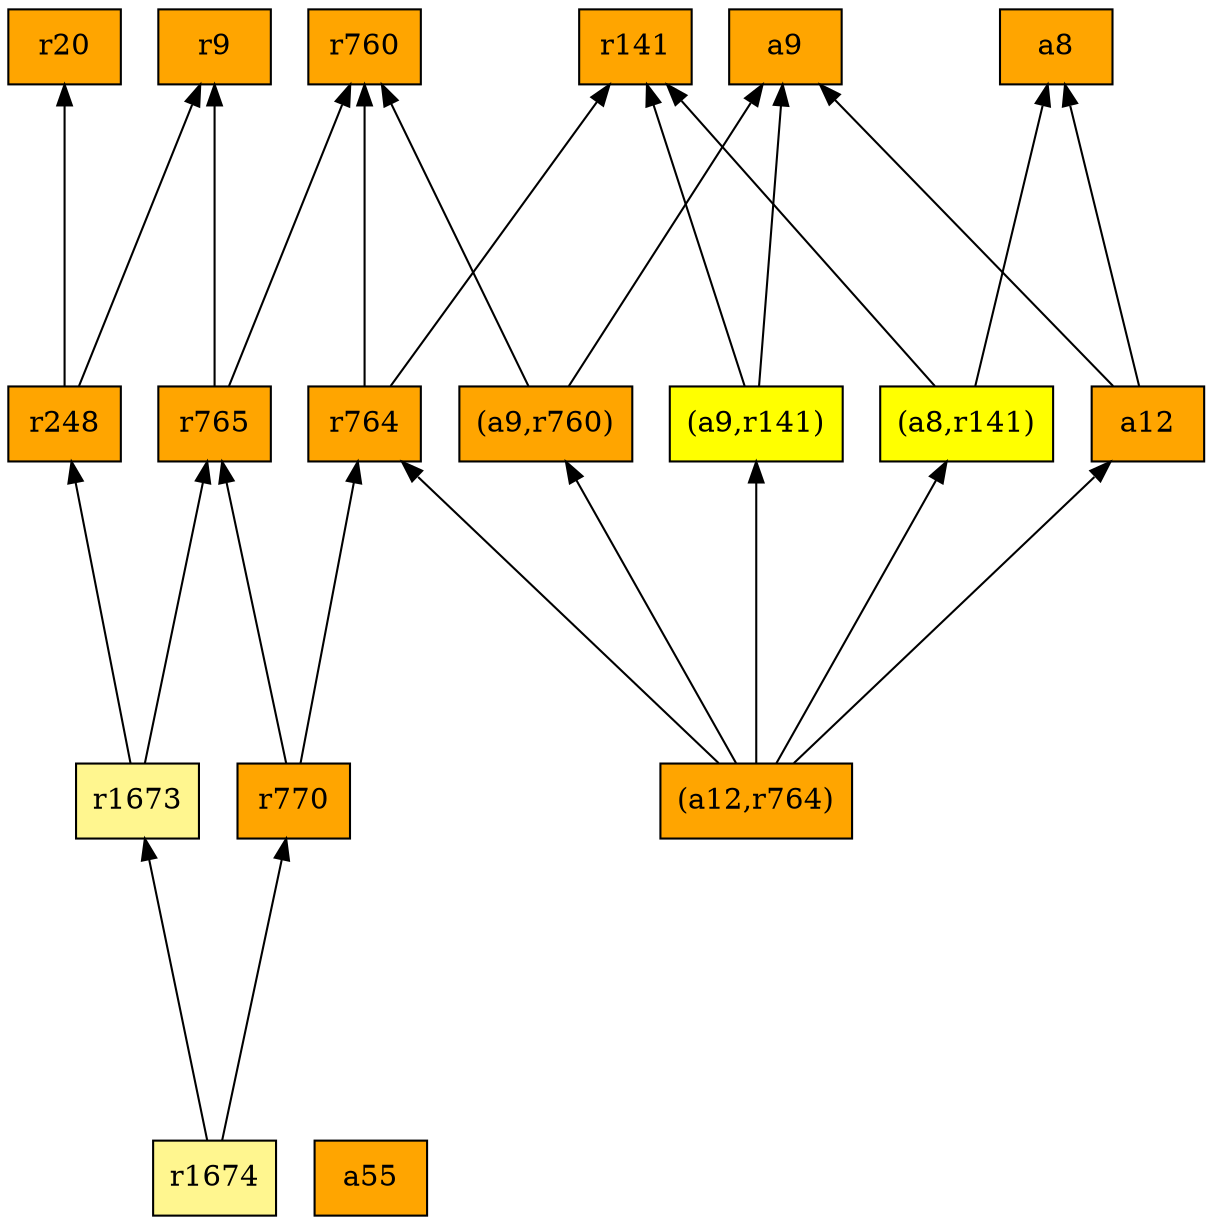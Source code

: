 digraph G {
rankdir=BT;ranksep="2.0";
"r141" [shape=record,fillcolor=orange,style=filled,label="{r141}"];
"a8" [shape=record,fillcolor=orange,style=filled,label="{a8}"];
"r764" [shape=record,fillcolor=orange,style=filled,label="{r764}"];
"(a8,r141)" [shape=record,fillcolor=yellow,style=filled,label="{(a8,r141)}"];
"r765" [shape=record,fillcolor=orange,style=filled,label="{r765}"];
"r770" [shape=record,fillcolor=orange,style=filled,label="{r770}"];
"r9" [shape=record,fillcolor=orange,style=filled,label="{r9}"];
"(a9,r760)" [shape=record,fillcolor=orange,style=filled,label="{(a9,r760)}"];
"r1674" [shape=record,fillcolor=khaki1,style=filled,label="{r1674}"];
"r248" [shape=record,fillcolor=orange,style=filled,label="{r248}"];
"a55" [shape=record,fillcolor=orange,style=filled,label="{a55}"];
"a9" [shape=record,fillcolor=orange,style=filled,label="{a9}"];
"r1673" [shape=record,fillcolor=khaki1,style=filled,label="{r1673}"];
"(a12,r764)" [shape=record,fillcolor=orange,style=filled,label="{(a12,r764)}"];
"r20" [shape=record,fillcolor=orange,style=filled,label="{r20}"];
"(a9,r141)" [shape=record,fillcolor=yellow,style=filled,label="{(a9,r141)}"];
"r760" [shape=record,fillcolor=orange,style=filled,label="{r760}"];
"a12" [shape=record,fillcolor=orange,style=filled,label="{a12}"];
"r764" -> "r141"
"r764" -> "r760"
"(a8,r141)" -> "r141"
"(a8,r141)" -> "a8"
"r765" -> "r9"
"r765" -> "r760"
"r770" -> "r764"
"r770" -> "r765"
"(a9,r760)" -> "a9"
"(a9,r760)" -> "r760"
"r1674" -> "r1673"
"r1674" -> "r770"
"r248" -> "r9"
"r248" -> "r20"
"r1673" -> "r248"
"r1673" -> "r765"
"(a12,r764)" -> "r764"
"(a12,r764)" -> "(a8,r141)"
"(a12,r764)" -> "(a9,r141)"
"(a12,r764)" -> "(a9,r760)"
"(a12,r764)" -> "a12"
"(a9,r141)" -> "r141"
"(a9,r141)" -> "a9"
"a12" -> "a8"
"a12" -> "a9"
}